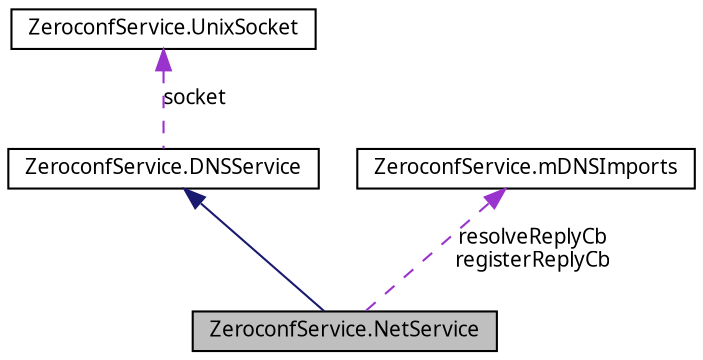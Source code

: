 digraph G
{
  edge [fontname="FreeSans.ttf",fontsize=10,labelfontname="FreeSans.ttf",labelfontsize=10];
  node [fontname="FreeSans.ttf",fontsize=10,shape=record];
  Node1 [label="ZeroconfService.NetService",height=0.2,width=0.4,color="black", fillcolor="grey75", style="filled" fontcolor="black"];
  Node2 -> Node1 [dir=back,color="midnightblue",fontsize=10,style="solid",fontname="FreeSans.ttf"];
  Node2 [label="ZeroconfService.DNSService",height=0.2,width=0.4,color="black", fillcolor="white", style="filled",URL="$class_zeroconf_service_1_1_d_n_s_service.html",tooltip="The base class used by the NetServiceBrowser and NetService classes. This class primarily..."];
  Node3 -> Node2 [dir=back,color="darkorchid3",fontsize=10,style="dashed",label="socket",fontname="FreeSans.ttf"];
  Node3 [label="ZeroconfService.UnixSocket",height=0.2,width=0.4,color="black", fillcolor="white", style="filled",URL="$class_zeroconf_service_1_1_unix_socket.html"];
  Node4 -> Node1 [dir=back,color="darkorchid3",fontsize=10,style="dashed",label="resolveReplyCb\nregisterReplyCb",fontname="FreeSans.ttf"];
  Node4 [label="ZeroconfService.mDNSImports",height=0.2,width=0.4,color="black", fillcolor="white", style="filled",URL="$class_zeroconf_service_1_1m_d_n_s_imports.html"];
}
